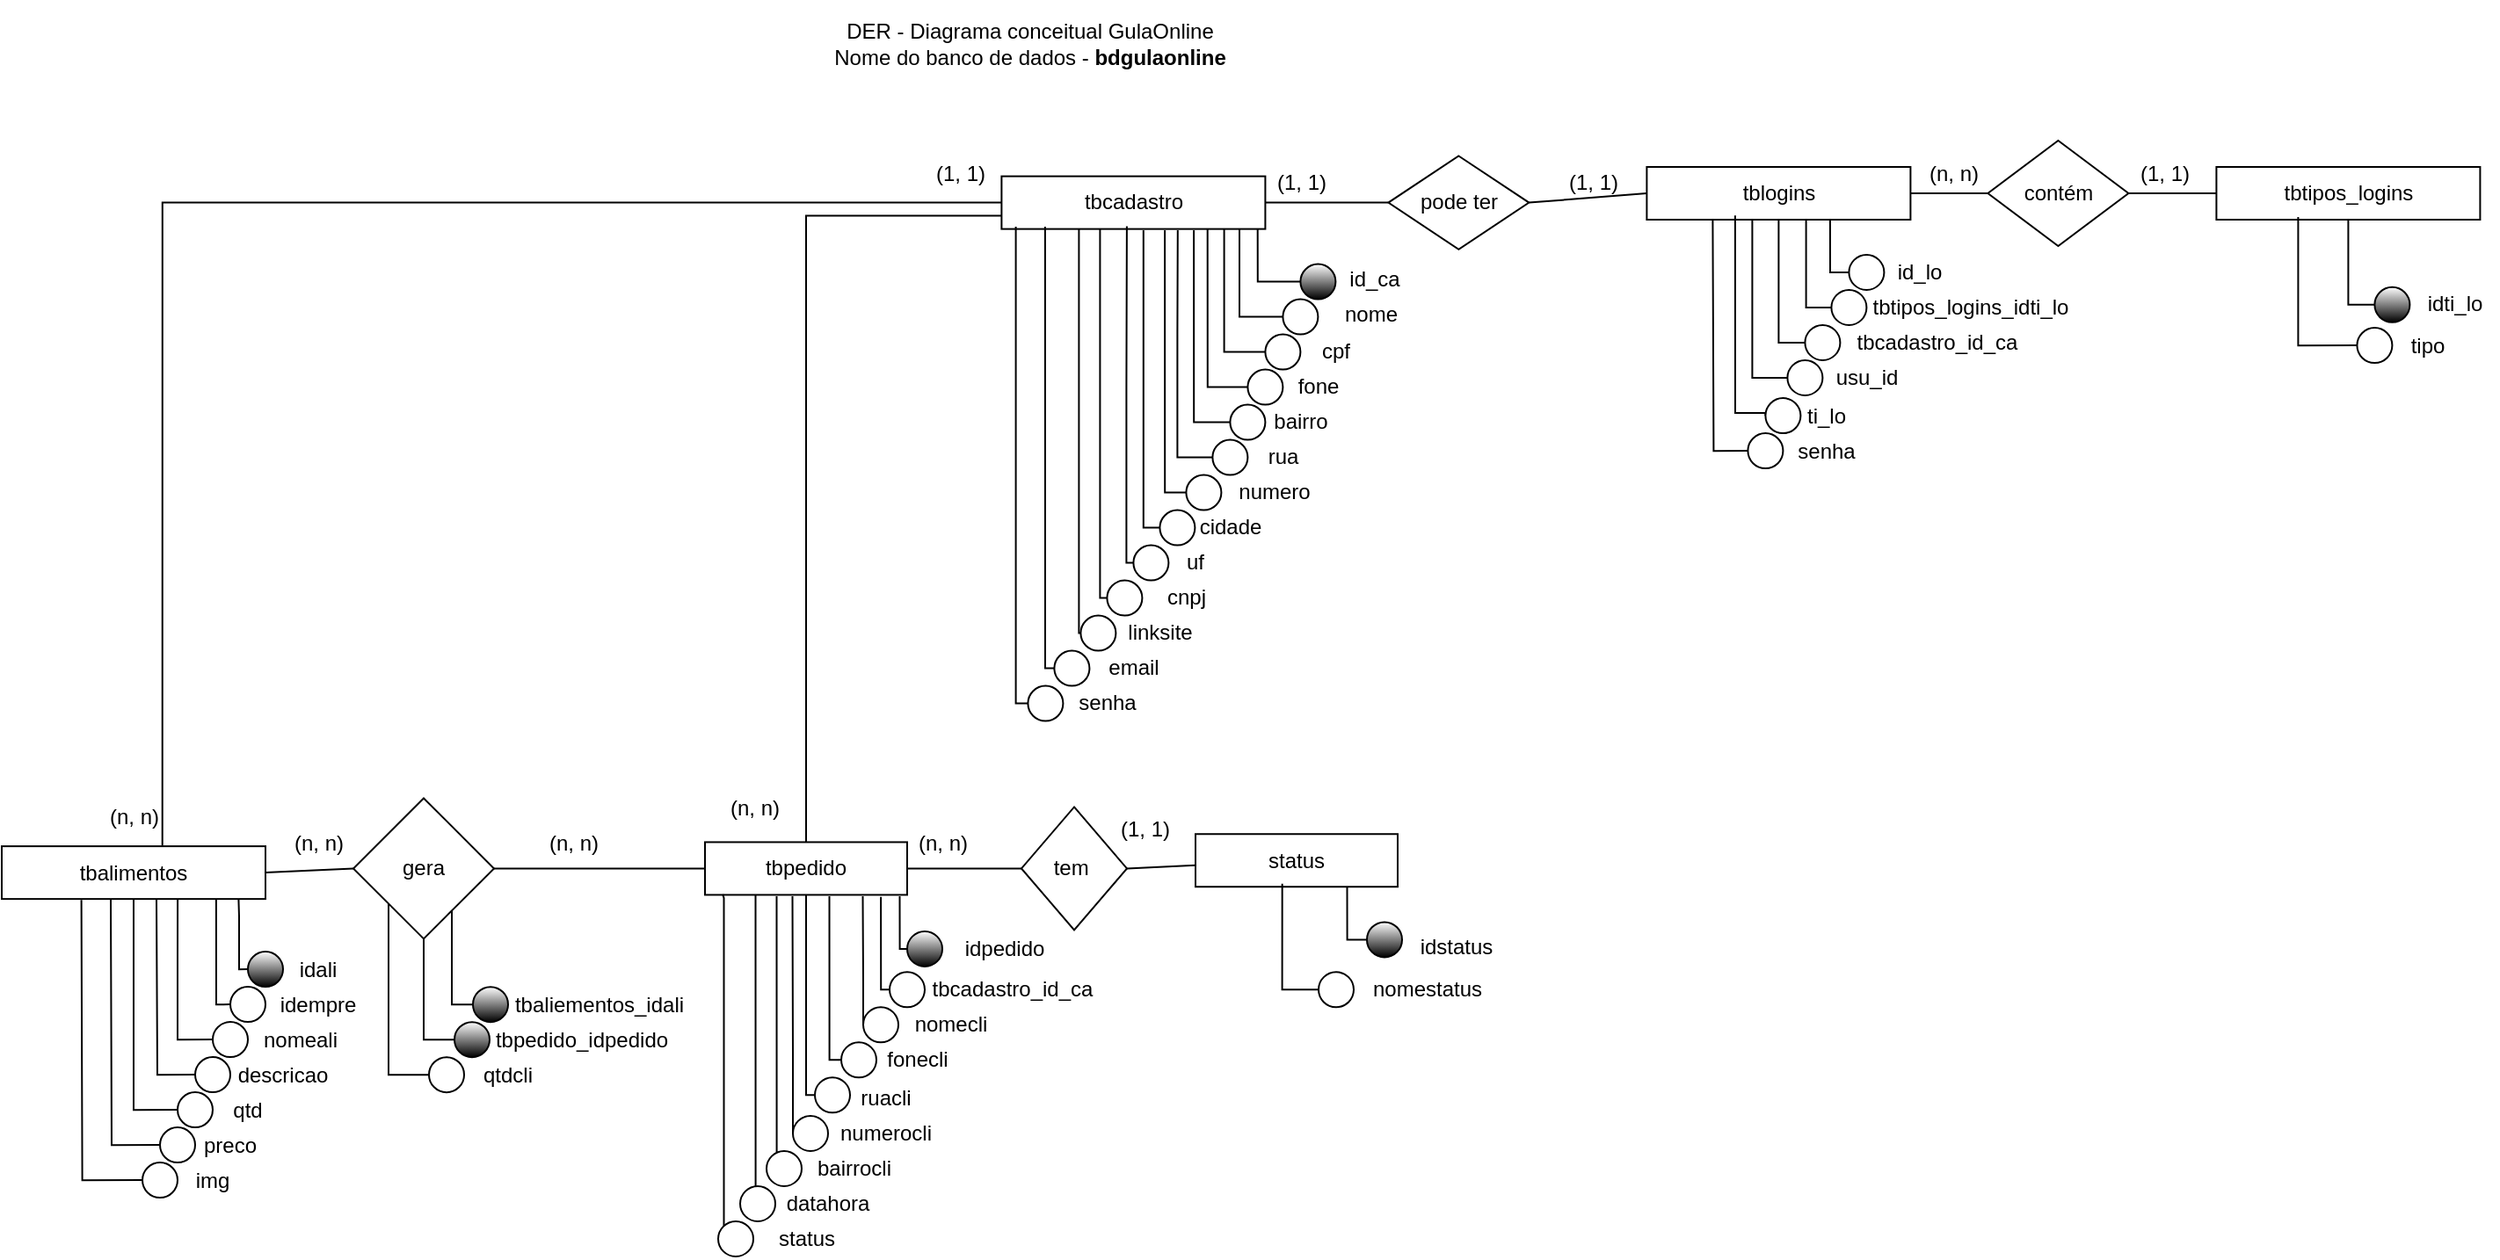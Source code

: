 <mxfile version="14.5.8" type="device"><diagram id="vViGycnNO7hk016TZorW" name="Page-1"><mxGraphModel dx="2233" dy="561" grid="1" gridSize="10" guides="1" tooltips="1" connect="1" arrows="1" fold="1" page="1" pageScale="1" pageWidth="827" pageHeight="1169" math="0" shadow="0"><root><mxCell id="0"/><mxCell id="1" parent="0"/><mxCell id="1kgCIqPJjXTVju8kPkvd-1" value="DER - Diagrama conceitual GulaOnline&lt;br&gt;Nome do banco de dados - &lt;b&gt;bdgulaonline&lt;/b&gt;" style="text;html=1;strokeColor=none;fillColor=none;align=center;verticalAlign=middle;whiteSpace=wrap;rounded=0;" parent="1" vertex="1"><mxGeometry x="210" y="10" width="310" height="50" as="geometry"/></mxCell><mxCell id="1kgCIqPJjXTVju8kPkvd-85" style="edgeStyle=orthogonalEdgeStyle;rounded=0;orthogonalLoop=1;jettySize=auto;html=1;exitX=1;exitY=0.5;exitDx=0;exitDy=0;entryX=0;entryY=0.5;entryDx=0;entryDy=0;endArrow=none;endFill=0;" parent="1" source="1kgCIqPJjXTVju8kPkvd-2" target="1kgCIqPJjXTVju8kPkvd-83" edge="1"><mxGeometry relative="1" as="geometry"/></mxCell><mxCell id="uy67aaKIbRB9djhhN9lP-49" style="edgeStyle=orthogonalEdgeStyle;rounded=0;orthogonalLoop=1;jettySize=auto;html=1;exitX=0;exitY=0.5;exitDx=0;exitDy=0;entryX=0.909;entryY=1.333;entryDx=0;entryDy=0;entryPerimeter=0;endArrow=none;endFill=0;" edge="1" parent="1" source="1kgCIqPJjXTVju8kPkvd-2" target="pfYK0aEI7iM3FMZs0BvB-79"><mxGeometry relative="1" as="geometry"/></mxCell><mxCell id="1kgCIqPJjXTVju8kPkvd-2" value="tbcadastro" style="rounded=0;whiteSpace=wrap;html=1;" parent="1" vertex="1"><mxGeometry x="348.7" y="110.31" width="150" height="30" as="geometry"/></mxCell><mxCell id="cTB__3kSDR-MC7OSRo6g-6" style="edgeStyle=orthogonalEdgeStyle;rounded=0;orthogonalLoop=1;jettySize=auto;html=1;exitX=0;exitY=0.5;exitDx=0;exitDy=0;entryX=0.971;entryY=1.008;entryDx=0;entryDy=0;entryPerimeter=0;endArrow=none;endFill=0;" parent="1" source="1kgCIqPJjXTVju8kPkvd-3" target="1kgCIqPJjXTVju8kPkvd-2" edge="1"><mxGeometry relative="1" as="geometry"/></mxCell><mxCell id="1kgCIqPJjXTVju8kPkvd-3" value="" style="ellipse;whiteSpace=wrap;html=1;aspect=fixed;gradientColor=#000000;" parent="1" vertex="1"><mxGeometry x="518.7" y="160.31" width="20" height="20" as="geometry"/></mxCell><mxCell id="1kgCIqPJjXTVju8kPkvd-6" value="id_ca" style="text;html=1;strokeColor=none;fillColor=none;align=center;verticalAlign=middle;whiteSpace=wrap;rounded=0;" parent="1" vertex="1"><mxGeometry x="540.96" y="158.74" width="40" height="20" as="geometry"/></mxCell><mxCell id="cTB__3kSDR-MC7OSRo6g-7" style="edgeStyle=orthogonalEdgeStyle;rounded=0;orthogonalLoop=1;jettySize=auto;html=1;exitX=0;exitY=0.5;exitDx=0;exitDy=0;entryX=0.902;entryY=0.993;entryDx=0;entryDy=0;entryPerimeter=0;endArrow=none;endFill=0;" parent="1" source="1kgCIqPJjXTVju8kPkvd-7" target="1kgCIqPJjXTVju8kPkvd-2" edge="1"><mxGeometry relative="1" as="geometry"/></mxCell><mxCell id="1kgCIqPJjXTVju8kPkvd-7" value="" style="ellipse;whiteSpace=wrap;html=1;aspect=fixed;strokeColor=#000000;" parent="1" vertex="1"><mxGeometry x="508.7" y="180.31" width="20" height="20" as="geometry"/></mxCell><mxCell id="1kgCIqPJjXTVju8kPkvd-9" value="nome" style="text;html=1;strokeColor=none;fillColor=none;align=center;verticalAlign=middle;whiteSpace=wrap;rounded=0;" parent="1" vertex="1"><mxGeometry x="538.7" y="178.74" width="40" height="20" as="geometry"/></mxCell><mxCell id="cTB__3kSDR-MC7OSRo6g-8" style="edgeStyle=orthogonalEdgeStyle;rounded=0;orthogonalLoop=1;jettySize=auto;html=1;exitX=0;exitY=0.5;exitDx=0;exitDy=0;entryX=0.844;entryY=1.008;entryDx=0;entryDy=0;entryPerimeter=0;endArrow=none;endFill=0;" parent="1" source="1kgCIqPJjXTVju8kPkvd-14" target="1kgCIqPJjXTVju8kPkvd-2" edge="1"><mxGeometry relative="1" as="geometry"/></mxCell><mxCell id="1kgCIqPJjXTVju8kPkvd-14" value="" style="ellipse;whiteSpace=wrap;html=1;aspect=fixed;strokeColor=#000000;" parent="1" vertex="1"><mxGeometry x="498.7" y="200.31" width="20" height="20" as="geometry"/></mxCell><mxCell id="1kgCIqPJjXTVju8kPkvd-15" value="cpf" style="text;html=1;strokeColor=none;fillColor=none;align=center;verticalAlign=middle;whiteSpace=wrap;rounded=0;" parent="1" vertex="1"><mxGeometry x="518.7" y="200.31" width="40" height="20" as="geometry"/></mxCell><mxCell id="cTB__3kSDR-MC7OSRo6g-11" style="edgeStyle=orthogonalEdgeStyle;rounded=0;orthogonalLoop=1;jettySize=auto;html=1;exitX=0;exitY=0.5;exitDx=0;exitDy=0;entryX=0.781;entryY=0.993;entryDx=0;entryDy=0;entryPerimeter=0;endArrow=none;endFill=0;" parent="1" source="1kgCIqPJjXTVju8kPkvd-18" target="1kgCIqPJjXTVju8kPkvd-2" edge="1"><mxGeometry relative="1" as="geometry"/></mxCell><mxCell id="1kgCIqPJjXTVju8kPkvd-18" value="" style="ellipse;whiteSpace=wrap;html=1;aspect=fixed;strokeColor=#000000;" parent="1" vertex="1"><mxGeometry x="488.7" y="220.31" width="20" height="20" as="geometry"/></mxCell><mxCell id="1kgCIqPJjXTVju8kPkvd-19" value="fone" style="text;html=1;strokeColor=none;fillColor=none;align=center;verticalAlign=middle;whiteSpace=wrap;rounded=0;" parent="1" vertex="1"><mxGeometry x="508.7" y="220.31" width="40" height="20" as="geometry"/></mxCell><mxCell id="cTB__3kSDR-MC7OSRo6g-12" style="edgeStyle=orthogonalEdgeStyle;rounded=0;orthogonalLoop=1;jettySize=auto;html=1;exitX=0;exitY=0.5;exitDx=0;exitDy=0;entryX=0.729;entryY=1.022;entryDx=0;entryDy=0;entryPerimeter=0;endArrow=none;endFill=0;" parent="1" source="1kgCIqPJjXTVju8kPkvd-20" target="1kgCIqPJjXTVju8kPkvd-2" edge="1"><mxGeometry relative="1" as="geometry"/></mxCell><mxCell id="1kgCIqPJjXTVju8kPkvd-20" value="" style="ellipse;whiteSpace=wrap;html=1;aspect=fixed;strokeColor=#000000;" parent="1" vertex="1"><mxGeometry x="478.7" y="240.31" width="20" height="20" as="geometry"/></mxCell><mxCell id="1kgCIqPJjXTVju8kPkvd-21" value="bairro" style="text;html=1;strokeColor=none;fillColor=none;align=center;verticalAlign=middle;whiteSpace=wrap;rounded=0;" parent="1" vertex="1"><mxGeometry x="498.7" y="240.31" width="40" height="20" as="geometry"/></mxCell><mxCell id="cTB__3kSDR-MC7OSRo6g-13" style="edgeStyle=orthogonalEdgeStyle;rounded=0;orthogonalLoop=1;jettySize=auto;html=1;exitX=0;exitY=0.5;exitDx=0;exitDy=0;entryX=0.668;entryY=1.022;entryDx=0;entryDy=0;entryPerimeter=0;endArrow=none;endFill=0;" parent="1" source="1kgCIqPJjXTVju8kPkvd-22" target="1kgCIqPJjXTVju8kPkvd-2" edge="1"><mxGeometry relative="1" as="geometry"/></mxCell><mxCell id="1kgCIqPJjXTVju8kPkvd-22" value="" style="ellipse;whiteSpace=wrap;html=1;aspect=fixed;strokeColor=#000000;" parent="1" vertex="1"><mxGeometry x="468.7" y="260.31" width="20" height="20" as="geometry"/></mxCell><mxCell id="1kgCIqPJjXTVju8kPkvd-23" value="rua" style="text;html=1;strokeColor=none;fillColor=none;align=center;verticalAlign=middle;whiteSpace=wrap;rounded=0;" parent="1" vertex="1"><mxGeometry x="488.7" y="260.31" width="40" height="20" as="geometry"/></mxCell><mxCell id="cTB__3kSDR-MC7OSRo6g-14" style="edgeStyle=orthogonalEdgeStyle;rounded=0;orthogonalLoop=1;jettySize=auto;html=1;exitX=0;exitY=0.5;exitDx=0;exitDy=0;entryX=0.619;entryY=1.022;entryDx=0;entryDy=0;entryPerimeter=0;endArrow=none;endFill=0;" parent="1" source="1kgCIqPJjXTVju8kPkvd-32" target="1kgCIqPJjXTVju8kPkvd-2" edge="1"><mxGeometry relative="1" as="geometry"><Array as="points"><mxPoint x="441.7" y="290.31"/></Array></mxGeometry></mxCell><mxCell id="1kgCIqPJjXTVju8kPkvd-32" value="" style="ellipse;whiteSpace=wrap;html=1;aspect=fixed;strokeColor=#000000;" parent="1" vertex="1"><mxGeometry x="453.7" y="280.31" width="20" height="20" as="geometry"/></mxCell><mxCell id="1kgCIqPJjXTVju8kPkvd-33" value="numero" style="text;html=1;strokeColor=none;fillColor=none;align=center;verticalAlign=middle;whiteSpace=wrap;rounded=0;" parent="1" vertex="1"><mxGeometry x="483.7" y="280.31" width="40" height="20" as="geometry"/></mxCell><mxCell id="cTB__3kSDR-MC7OSRo6g-15" style="edgeStyle=orthogonalEdgeStyle;rounded=0;orthogonalLoop=1;jettySize=auto;html=1;exitX=0;exitY=0.5;exitDx=0;exitDy=0;endArrow=none;endFill=0;entryX=0.538;entryY=1.022;entryDx=0;entryDy=0;entryPerimeter=0;" parent="1" source="1kgCIqPJjXTVju8kPkvd-35" target="1kgCIqPJjXTVju8kPkvd-2" edge="1"><mxGeometry relative="1" as="geometry"><mxPoint x="429.7" y="143.31" as="targetPoint"/><Array as="points"><mxPoint x="429.7" y="310.31"/></Array></mxGeometry></mxCell><mxCell id="1kgCIqPJjXTVju8kPkvd-35" value="" style="ellipse;whiteSpace=wrap;html=1;aspect=fixed;strokeColor=#000000;" parent="1" vertex="1"><mxGeometry x="438.7" y="300.31" width="20" height="20" as="geometry"/></mxCell><mxCell id="1kgCIqPJjXTVju8kPkvd-36" value="cidade" style="text;html=1;strokeColor=none;fillColor=none;align=center;verticalAlign=middle;whiteSpace=wrap;rounded=0;" parent="1" vertex="1"><mxGeometry x="458.7" y="300.31" width="40" height="20" as="geometry"/></mxCell><mxCell id="cTB__3kSDR-MC7OSRo6g-16" style="edgeStyle=orthogonalEdgeStyle;rounded=0;orthogonalLoop=1;jettySize=auto;html=1;exitX=0;exitY=0.5;exitDx=0;exitDy=0;entryX=0.475;entryY=0.95;entryDx=0;entryDy=0;entryPerimeter=0;endArrow=none;endFill=0;" parent="1" source="1kgCIqPJjXTVju8kPkvd-39" target="1kgCIqPJjXTVju8kPkvd-2" edge="1"><mxGeometry relative="1" as="geometry"><Array as="points"><mxPoint x="419.7" y="330.31"/><mxPoint x="419.7" y="230.31"/></Array></mxGeometry></mxCell><mxCell id="1kgCIqPJjXTVju8kPkvd-39" value="" style="ellipse;whiteSpace=wrap;html=1;aspect=fixed;strokeColor=#000000;" parent="1" vertex="1"><mxGeometry x="423.7" y="320.31" width="20" height="20" as="geometry"/></mxCell><mxCell id="1kgCIqPJjXTVju8kPkvd-40" value="uf" style="text;html=1;strokeColor=none;fillColor=none;align=center;verticalAlign=middle;whiteSpace=wrap;rounded=0;" parent="1" vertex="1"><mxGeometry x="438.7" y="320.31" width="40" height="20" as="geometry"/></mxCell><mxCell id="cTB__3kSDR-MC7OSRo6g-18" style="edgeStyle=orthogonalEdgeStyle;rounded=0;orthogonalLoop=1;jettySize=auto;html=1;exitX=0;exitY=0.5;exitDx=0;exitDy=0;endArrow=none;endFill=0;" parent="1" source="1kgCIqPJjXTVju8kPkvd-42" edge="1"><mxGeometry relative="1" as="geometry"><mxPoint x="404.7" y="140.31" as="targetPoint"/><Array as="points"><mxPoint x="404.7" y="350.31"/></Array></mxGeometry></mxCell><mxCell id="1kgCIqPJjXTVju8kPkvd-42" value="" style="ellipse;whiteSpace=wrap;html=1;aspect=fixed;strokeColor=#000000;" parent="1" vertex="1"><mxGeometry x="408.7" y="340.31" width="20" height="20" as="geometry"/></mxCell><mxCell id="1kgCIqPJjXTVju8kPkvd-43" value="cnpj" style="text;html=1;strokeColor=none;fillColor=none;align=center;verticalAlign=middle;whiteSpace=wrap;rounded=0;" parent="1" vertex="1"><mxGeometry x="433.7" y="340.31" width="40" height="20" as="geometry"/></mxCell><mxCell id="pfYK0aEI7iM3FMZs0BvB-69" style="edgeStyle=none;rounded=0;orthogonalLoop=1;jettySize=auto;html=1;exitX=1;exitY=0.5;exitDx=0;exitDy=0;entryX=0;entryY=0.5;entryDx=0;entryDy=0;endArrow=none;endFill=0;" parent="1" source="1kgCIqPJjXTVju8kPkvd-83" target="pfYK0aEI7iM3FMZs0BvB-35" edge="1"><mxGeometry relative="1" as="geometry"/></mxCell><mxCell id="1kgCIqPJjXTVju8kPkvd-83" value="pode ter" style="rhombus;whiteSpace=wrap;html=1;strokeColor=#000000;gradientColor=none;" parent="1" vertex="1"><mxGeometry x="568.7" y="98.75" width="80" height="53.12" as="geometry"/></mxCell><mxCell id="1kgCIqPJjXTVju8kPkvd-87" value="(1, 1)" style="text;html=1;align=center;verticalAlign=middle;resizable=0;points=[];autosize=1;shadow=1;" parent="1" vertex="1"><mxGeometry x="498.7" y="104.06" width="40" height="20" as="geometry"/></mxCell><mxCell id="1kgCIqPJjXTVju8kPkvd-88" value="(1, 1)" style="text;html=1;align=center;verticalAlign=middle;resizable=0;points=[];autosize=1;shadow=1;" parent="1" vertex="1"><mxGeometry x="664.7" y="104.06" width="40" height="20" as="geometry"/></mxCell><mxCell id="cTB__3kSDR-MC7OSRo6g-19" style="edgeStyle=orthogonalEdgeStyle;rounded=0;orthogonalLoop=1;jettySize=auto;html=1;exitX=0;exitY=0.5;exitDx=0;exitDy=0;endArrow=none;endFill=0;" parent="1" source="1kgCIqPJjXTVju8kPkvd-91" edge="1"><mxGeometry relative="1" as="geometry"><mxPoint x="392.7" y="140.31" as="targetPoint"/><Array as="points"><mxPoint x="392.7" y="370.31"/></Array></mxGeometry></mxCell><mxCell id="1kgCIqPJjXTVju8kPkvd-91" value="" style="ellipse;whiteSpace=wrap;html=1;aspect=fixed;strokeColor=#000000;" parent="1" vertex="1"><mxGeometry x="393.7" y="360.31" width="20" height="20" as="geometry"/></mxCell><mxCell id="1kgCIqPJjXTVju8kPkvd-92" value="linksite" style="text;html=1;strokeColor=none;fillColor=none;align=center;verticalAlign=middle;whiteSpace=wrap;rounded=0;" parent="1" vertex="1"><mxGeometry x="418.7" y="360.31" width="40" height="20" as="geometry"/></mxCell><mxCell id="uy67aaKIbRB9djhhN9lP-48" style="edgeStyle=orthogonalEdgeStyle;rounded=0;orthogonalLoop=1;jettySize=auto;html=1;exitX=0.5;exitY=0;exitDx=0;exitDy=0;entryX=0;entryY=0.75;entryDx=0;entryDy=0;endArrow=none;endFill=0;" edge="1" parent="1" source="1kgCIqPJjXTVju8kPkvd-114" target="1kgCIqPJjXTVju8kPkvd-2"><mxGeometry relative="1" as="geometry"/></mxCell><mxCell id="1kgCIqPJjXTVju8kPkvd-114" value="tbpedido" style="rounded=0;whiteSpace=wrap;html=1;" parent="1" vertex="1"><mxGeometry x="180.0" y="489.22" width="115" height="30" as="geometry"/></mxCell><mxCell id="uy67aaKIbRB9djhhN9lP-37" style="edgeStyle=orthogonalEdgeStyle;rounded=0;orthogonalLoop=1;jettySize=auto;html=1;exitX=0;exitY=0.5;exitDx=0;exitDy=0;endArrow=none;endFill=0;" edge="1" parent="1" source="1kgCIqPJjXTVju8kPkvd-116"><mxGeometry relative="1" as="geometry"><mxPoint x="290.75" y="520.01" as="targetPoint"/></mxGeometry></mxCell><mxCell id="1kgCIqPJjXTVju8kPkvd-116" value="" style="ellipse;whiteSpace=wrap;html=1;aspect=fixed;gradientColor=#000000;" parent="1" vertex="1"><mxGeometry x="295.0" y="540.01" width="20" height="20" as="geometry"/></mxCell><mxCell id="uy67aaKIbRB9djhhN9lP-38" style="edgeStyle=orthogonalEdgeStyle;rounded=0;orthogonalLoop=1;jettySize=auto;html=1;exitX=0;exitY=0.5;exitDx=0;exitDy=0;endArrow=none;endFill=0;entryX=0.87;entryY=1.039;entryDx=0;entryDy=0;entryPerimeter=0;" edge="1" parent="1" source="1kgCIqPJjXTVju8kPkvd-120" target="1kgCIqPJjXTVju8kPkvd-114"><mxGeometry relative="1" as="geometry"><mxPoint x="280.75" y="537.01" as="targetPoint"/><Array as="points"><mxPoint x="279.75" y="573.01"/></Array></mxGeometry></mxCell><mxCell id="1kgCIqPJjXTVju8kPkvd-120" value="" style="ellipse;whiteSpace=wrap;html=1;aspect=fixed;strokeColor=#000000;" parent="1" vertex="1"><mxGeometry x="285.0" y="563.14" width="20" height="20" as="geometry"/></mxCell><mxCell id="1kgCIqPJjXTVju8kPkvd-121" value="tbcadastro_id_ca" style="text;html=1;strokeColor=none;fillColor=none;align=center;verticalAlign=middle;whiteSpace=wrap;rounded=0;" parent="1" vertex="1"><mxGeometry x="335.0" y="563.14" width="40" height="20" as="geometry"/></mxCell><mxCell id="1kgCIqPJjXTVju8kPkvd-134" value="&lt;span&gt;idpedido&lt;/span&gt;" style="text;html=1;align=center;verticalAlign=middle;resizable=0;points=[];autosize=1;" parent="1" vertex="1"><mxGeometry x="320.0" y="540.01" width="60" height="20" as="geometry"/></mxCell><mxCell id="cTB__3kSDR-MC7OSRo6g-20" style="edgeStyle=orthogonalEdgeStyle;rounded=0;orthogonalLoop=1;jettySize=auto;html=1;exitX=0;exitY=0.5;exitDx=0;exitDy=0;entryX=0.165;entryY=0.958;entryDx=0;entryDy=0;entryPerimeter=0;endArrow=none;endFill=0;" parent="1" source="cTB__3kSDR-MC7OSRo6g-1" target="1kgCIqPJjXTVju8kPkvd-2" edge="1"><mxGeometry relative="1" as="geometry"><Array as="points"><mxPoint x="373.7" y="390.31"/></Array></mxGeometry></mxCell><mxCell id="cTB__3kSDR-MC7OSRo6g-1" value="" style="ellipse;whiteSpace=wrap;html=1;aspect=fixed;strokeColor=#000000;" parent="1" vertex="1"><mxGeometry x="378.7" y="380.31" width="20" height="20" as="geometry"/></mxCell><mxCell id="cTB__3kSDR-MC7OSRo6g-2" value="email" style="text;html=1;strokeColor=none;fillColor=none;align=center;verticalAlign=middle;whiteSpace=wrap;rounded=0;" parent="1" vertex="1"><mxGeometry x="403.7" y="380.31" width="40" height="20" as="geometry"/></mxCell><mxCell id="cTB__3kSDR-MC7OSRo6g-22" style="edgeStyle=orthogonalEdgeStyle;rounded=0;orthogonalLoop=1;jettySize=auto;html=1;exitX=0;exitY=0.5;exitDx=0;exitDy=0;entryX=0.054;entryY=0.958;entryDx=0;entryDy=0;entryPerimeter=0;endArrow=none;endFill=0;" parent="1" source="cTB__3kSDR-MC7OSRo6g-4" target="1kgCIqPJjXTVju8kPkvd-2" edge="1"><mxGeometry relative="1" as="geometry"><Array as="points"><mxPoint x="356.7" y="410.31"/></Array></mxGeometry></mxCell><mxCell id="cTB__3kSDR-MC7OSRo6g-4" value="" style="ellipse;whiteSpace=wrap;html=1;aspect=fixed;strokeColor=#000000;" parent="1" vertex="1"><mxGeometry x="363.7" y="400.31" width="20" height="20" as="geometry"/></mxCell><mxCell id="cTB__3kSDR-MC7OSRo6g-5" value="senha" style="text;html=1;strokeColor=none;fillColor=none;align=center;verticalAlign=middle;whiteSpace=wrap;rounded=0;" parent="1" vertex="1"><mxGeometry x="388.7" y="400.31" width="40" height="20" as="geometry"/></mxCell><mxCell id="cTB__3kSDR-MC7OSRo6g-53" value="tbalimentos" style="rounded=0;whiteSpace=wrap;html=1;" parent="1" vertex="1"><mxGeometry x="-220" y="491.56" width="150" height="30" as="geometry"/></mxCell><mxCell id="cTB__3kSDR-MC7OSRo6g-54" style="edgeStyle=orthogonalEdgeStyle;rounded=0;orthogonalLoop=1;jettySize=auto;html=1;exitX=0;exitY=0.5;exitDx=0;exitDy=0;endArrow=none;endFill=0;entryX=0.898;entryY=1.002;entryDx=0;entryDy=0;entryPerimeter=0;" parent="1" source="cTB__3kSDR-MC7OSRo6g-55" edge="1"><mxGeometry relative="1" as="geometry"><mxPoint x="-85.3" y="521.62" as="targetPoint"/><Array as="points"><mxPoint x="-85" y="561.56"/><mxPoint x="-85" y="531.56"/><mxPoint x="-85" y="531.56"/></Array></mxGeometry></mxCell><mxCell id="cTB__3kSDR-MC7OSRo6g-55" value="" style="ellipse;whiteSpace=wrap;html=1;aspect=fixed;gradientColor=#000000;" parent="1" vertex="1"><mxGeometry x="-80" y="551.56" width="20" height="20" as="geometry"/></mxCell><mxCell id="cTB__3kSDR-MC7OSRo6g-56" value="idali" style="text;html=1;strokeColor=none;fillColor=none;align=center;verticalAlign=middle;whiteSpace=wrap;rounded=0;" parent="1" vertex="1"><mxGeometry x="-60" y="551.56" width="40" height="20" as="geometry"/></mxCell><mxCell id="cTB__3kSDR-MC7OSRo6g-57" style="edgeStyle=orthogonalEdgeStyle;rounded=0;orthogonalLoop=1;jettySize=auto;html=1;exitX=0;exitY=0.5;exitDx=0;exitDy=0;entryX=0.813;entryY=1.012;entryDx=0;entryDy=0;entryPerimeter=0;endArrow=none;endFill=0;" parent="1" source="cTB__3kSDR-MC7OSRo6g-58" edge="1"><mxGeometry relative="1" as="geometry"><Array as="points"><mxPoint x="-98" y="581.56"/></Array><mxPoint x="-98.05" y="521.92" as="targetPoint"/></mxGeometry></mxCell><mxCell id="cTB__3kSDR-MC7OSRo6g-58" value="" style="ellipse;whiteSpace=wrap;html=1;aspect=fixed;strokeColor=#000000;" parent="1" vertex="1"><mxGeometry x="-90" y="571.56" width="20" height="20" as="geometry"/></mxCell><mxCell id="cTB__3kSDR-MC7OSRo6g-59" value="idempre" style="text;html=1;strokeColor=none;fillColor=none;align=center;verticalAlign=middle;whiteSpace=wrap;rounded=0;" parent="1" vertex="1"><mxGeometry x="-60" y="571.56" width="40" height="20" as="geometry"/></mxCell><mxCell id="cTB__3kSDR-MC7OSRo6g-60" style="edgeStyle=orthogonalEdgeStyle;rounded=0;orthogonalLoop=1;jettySize=auto;html=1;exitX=0;exitY=0.5;exitDx=0;exitDy=0;entryX=0.667;entryY=1;entryDx=0;entryDy=0;entryPerimeter=0;endArrow=none;endFill=0;" parent="1" source="cTB__3kSDR-MC7OSRo6g-61" edge="1"><mxGeometry relative="1" as="geometry"><mxPoint x="-119.95" y="521.56" as="targetPoint"/></mxGeometry></mxCell><mxCell id="cTB__3kSDR-MC7OSRo6g-61" value="" style="ellipse;whiteSpace=wrap;html=1;aspect=fixed;strokeColor=#000000;" parent="1" vertex="1"><mxGeometry x="-100" y="591.56" width="20" height="20" as="geometry"/></mxCell><mxCell id="cTB__3kSDR-MC7OSRo6g-62" value="nomeali" style="text;html=1;strokeColor=none;fillColor=none;align=center;verticalAlign=middle;whiteSpace=wrap;rounded=0;" parent="1" vertex="1"><mxGeometry x="-70" y="591.56" width="40" height="20" as="geometry"/></mxCell><mxCell id="cTB__3kSDR-MC7OSRo6g-63" style="edgeStyle=orthogonalEdgeStyle;rounded=0;orthogonalLoop=1;jettySize=auto;html=1;exitX=0;exitY=0.5;exitDx=0;exitDy=0;endArrow=none;endFill=0;" parent="1" source="cTB__3kSDR-MC7OSRo6g-64" edge="1"><mxGeometry relative="1" as="geometry"><mxPoint x="-132" y="521.56" as="targetPoint"/></mxGeometry></mxCell><mxCell id="cTB__3kSDR-MC7OSRo6g-64" value="" style="ellipse;whiteSpace=wrap;html=1;aspect=fixed;strokeColor=#000000;" parent="1" vertex="1"><mxGeometry x="-110" y="611.56" width="20" height="20" as="geometry"/></mxCell><mxCell id="cTB__3kSDR-MC7OSRo6g-65" value="descricao" style="text;html=1;strokeColor=none;fillColor=none;align=center;verticalAlign=middle;whiteSpace=wrap;rounded=0;" parent="1" vertex="1"><mxGeometry x="-80" y="611.56" width="40" height="20" as="geometry"/></mxCell><mxCell id="cTB__3kSDR-MC7OSRo6g-66" style="edgeStyle=orthogonalEdgeStyle;rounded=0;orthogonalLoop=1;jettySize=auto;html=1;exitX=0;exitY=0.5;exitDx=0;exitDy=0;endArrow=none;endFill=0;" parent="1" source="cTB__3kSDR-MC7OSRo6g-67" edge="1"><mxGeometry relative="1" as="geometry"><mxPoint x="-145" y="521.56" as="targetPoint"/><Array as="points"><mxPoint x="-145" y="641.56"/><mxPoint x="-145" y="521.56"/></Array></mxGeometry></mxCell><mxCell id="cTB__3kSDR-MC7OSRo6g-67" value="" style="ellipse;whiteSpace=wrap;html=1;aspect=fixed;strokeColor=#000000;" parent="1" vertex="1"><mxGeometry x="-120" y="631.56" width="20" height="20" as="geometry"/></mxCell><mxCell id="cTB__3kSDR-MC7OSRo6g-68" value="qtd" style="text;html=1;strokeColor=none;fillColor=none;align=center;verticalAlign=middle;whiteSpace=wrap;rounded=0;" parent="1" vertex="1"><mxGeometry x="-100" y="631.56" width="40" height="20" as="geometry"/></mxCell><mxCell id="cTB__3kSDR-MC7OSRo6g-69" style="edgeStyle=orthogonalEdgeStyle;rounded=0;orthogonalLoop=1;jettySize=auto;html=1;exitX=0;exitY=0.5;exitDx=0;exitDy=0;endArrow=none;endFill=0;" parent="1" source="cTB__3kSDR-MC7OSRo6g-70" edge="1"><mxGeometry relative="1" as="geometry"><mxPoint x="-158" y="521.56" as="targetPoint"/></mxGeometry></mxCell><mxCell id="cTB__3kSDR-MC7OSRo6g-70" value="" style="ellipse;whiteSpace=wrap;html=1;aspect=fixed;strokeColor=#000000;" parent="1" vertex="1"><mxGeometry x="-130" y="651.56" width="20" height="20" as="geometry"/></mxCell><mxCell id="cTB__3kSDR-MC7OSRo6g-71" value="preco" style="text;html=1;strokeColor=none;fillColor=none;align=center;verticalAlign=middle;whiteSpace=wrap;rounded=0;" parent="1" vertex="1"><mxGeometry x="-110" y="651.56" width="40" height="20" as="geometry"/></mxCell><mxCell id="cTB__3kSDR-MC7OSRo6g-72" style="edgeStyle=orthogonalEdgeStyle;rounded=0;orthogonalLoop=1;jettySize=auto;html=1;exitX=0;exitY=0.5;exitDx=0;exitDy=0;entryX=0.302;entryY=1.02;entryDx=0;entryDy=0;entryPerimeter=0;endArrow=none;endFill=0;" parent="1" source="cTB__3kSDR-MC7OSRo6g-73" edge="1"><mxGeometry relative="1" as="geometry"><mxPoint x="-174.7" y="522.16" as="targetPoint"/></mxGeometry></mxCell><mxCell id="cTB__3kSDR-MC7OSRo6g-73" value="" style="ellipse;whiteSpace=wrap;html=1;aspect=fixed;strokeColor=#000000;" parent="1" vertex="1"><mxGeometry x="-140" y="671.56" width="20" height="20" as="geometry"/></mxCell><mxCell id="cTB__3kSDR-MC7OSRo6g-74" value="img" style="text;html=1;strokeColor=none;fillColor=none;align=center;verticalAlign=middle;whiteSpace=wrap;rounded=0;" parent="1" vertex="1"><mxGeometry x="-120" y="671.56" width="40" height="20" as="geometry"/></mxCell><mxCell id="pfYK0aEI7iM3FMZs0BvB-23" style="edgeStyle=orthogonalEdgeStyle;rounded=0;orthogonalLoop=1;jettySize=auto;html=1;exitX=0;exitY=0.5;exitDx=0;exitDy=0;entryX=0.695;entryY=0.982;entryDx=0;entryDy=0;entryPerimeter=0;endArrow=none;endFill=0;" parent="1" source="pfYK0aEI7iM3FMZs0BvB-24" target="pfYK0aEI7iM3FMZs0BvB-35" edge="1"><mxGeometry relative="1" as="geometry"/></mxCell><mxCell id="pfYK0aEI7iM3FMZs0BvB-24" value="" style="ellipse;whiteSpace=wrap;html=1;aspect=fixed;strokeColor=#000000;" parent="1" vertex="1"><mxGeometry x="830.7" y="155" width="20" height="20" as="geometry"/></mxCell><mxCell id="pfYK0aEI7iM3FMZs0BvB-25" value="id_lo" style="text;html=1;strokeColor=none;fillColor=none;align=center;verticalAlign=middle;whiteSpace=wrap;rounded=0;" parent="1" vertex="1"><mxGeometry x="850.7" y="155" width="40" height="20" as="geometry"/></mxCell><mxCell id="pfYK0aEI7iM3FMZs0BvB-26" style="edgeStyle=orthogonalEdgeStyle;rounded=0;orthogonalLoop=1;jettySize=auto;html=1;exitX=0;exitY=0.5;exitDx=0;exitDy=0;entryX=0.604;entryY=0.952;entryDx=0;entryDy=0;entryPerimeter=0;endArrow=none;endFill=0;" parent="1" source="pfYK0aEI7iM3FMZs0BvB-27" target="pfYK0aEI7iM3FMZs0BvB-35" edge="1"><mxGeometry relative="1" as="geometry"><Array as="points"><mxPoint x="806.7" y="185"/></Array></mxGeometry></mxCell><mxCell id="pfYK0aEI7iM3FMZs0BvB-27" value="" style="ellipse;whiteSpace=wrap;html=1;aspect=fixed;strokeColor=#000000;" parent="1" vertex="1"><mxGeometry x="820.7" y="175" width="20" height="20" as="geometry"/></mxCell><mxCell id="pfYK0aEI7iM3FMZs0BvB-28" value="tbtipos_logins_idti_lo" style="text;html=1;strokeColor=none;fillColor=none;align=center;verticalAlign=middle;whiteSpace=wrap;rounded=0;" parent="1" vertex="1"><mxGeometry x="879.7" y="175" width="40" height="20" as="geometry"/></mxCell><mxCell id="pfYK0aEI7iM3FMZs0BvB-29" style="edgeStyle=orthogonalEdgeStyle;rounded=0;orthogonalLoop=1;jettySize=auto;html=1;exitX=0;exitY=0.5;exitDx=0;exitDy=0;endArrow=none;endFill=0;" parent="1" source="pfYK0aEI7iM3FMZs0BvB-30" target="pfYK0aEI7iM3FMZs0BvB-35" edge="1"><mxGeometry relative="1" as="geometry"><Array as="points"><mxPoint x="790.7" y="205"/></Array></mxGeometry></mxCell><mxCell id="pfYK0aEI7iM3FMZs0BvB-30" value="" style="ellipse;whiteSpace=wrap;html=1;aspect=fixed;strokeColor=#000000;" parent="1" vertex="1"><mxGeometry x="805.7" y="195" width="20" height="20" as="geometry"/></mxCell><mxCell id="pfYK0aEI7iM3FMZs0BvB-31" value="tbcadastro_id_ca" style="text;html=1;strokeColor=none;fillColor=none;align=center;verticalAlign=middle;whiteSpace=wrap;rounded=0;" parent="1" vertex="1"><mxGeometry x="860.7" y="195" width="40" height="20" as="geometry"/></mxCell><mxCell id="pfYK0aEI7iM3FMZs0BvB-32" style="edgeStyle=orthogonalEdgeStyle;rounded=0;orthogonalLoop=1;jettySize=auto;html=1;exitX=0;exitY=0.5;exitDx=0;exitDy=0;endArrow=none;endFill=0;" parent="1" source="pfYK0aEI7iM3FMZs0BvB-33" target="pfYK0aEI7iM3FMZs0BvB-35" edge="1"><mxGeometry relative="1" as="geometry"><Array as="points"><mxPoint x="775.7" y="225"/></Array></mxGeometry></mxCell><mxCell id="pfYK0aEI7iM3FMZs0BvB-33" value="" style="ellipse;whiteSpace=wrap;html=1;aspect=fixed;strokeColor=#000000;" parent="1" vertex="1"><mxGeometry x="795.7" y="215" width="20" height="20" as="geometry"/></mxCell><mxCell id="pfYK0aEI7iM3FMZs0BvB-34" value="usu_id" style="text;html=1;strokeColor=none;fillColor=none;align=center;verticalAlign=middle;whiteSpace=wrap;rounded=0;" parent="1" vertex="1"><mxGeometry x="820.7" y="215" width="40" height="20" as="geometry"/></mxCell><mxCell id="pfYK0aEI7iM3FMZs0BvB-64" style="edgeStyle=none;rounded=0;orthogonalLoop=1;jettySize=auto;html=1;exitX=1;exitY=0.5;exitDx=0;exitDy=0;entryX=0;entryY=0.5;entryDx=0;entryDy=0;endArrow=none;endFill=0;" parent="1" source="pfYK0aEI7iM3FMZs0BvB-35" target="pfYK0aEI7iM3FMZs0BvB-63" edge="1"><mxGeometry relative="1" as="geometry"/></mxCell><mxCell id="pfYK0aEI7iM3FMZs0BvB-35" value="tblogins" style="rounded=0;whiteSpace=wrap;html=1;" parent="1" vertex="1"><mxGeometry x="715.7" y="105.0" width="150" height="30" as="geometry"/></mxCell><mxCell id="pfYK0aEI7iM3FMZs0BvB-36" style="edgeStyle=orthogonalEdgeStyle;rounded=0;orthogonalLoop=1;jettySize=auto;html=1;exitX=0;exitY=0.5;exitDx=0;exitDy=0;entryX=0.335;entryY=0.921;entryDx=0;entryDy=0;entryPerimeter=0;endArrow=none;endFill=0;" parent="1" source="pfYK0aEI7iM3FMZs0BvB-37" target="pfYK0aEI7iM3FMZs0BvB-35" edge="1"><mxGeometry relative="1" as="geometry"><Array as="points"><mxPoint x="765.7" y="245"/></Array></mxGeometry></mxCell><mxCell id="pfYK0aEI7iM3FMZs0BvB-37" value="" style="ellipse;whiteSpace=wrap;html=1;aspect=fixed;strokeColor=#000000;" parent="1" vertex="1"><mxGeometry x="783.2" y="236.56" width="20" height="20" as="geometry"/></mxCell><mxCell id="pfYK0aEI7iM3FMZs0BvB-38" value="ti_lo" style="text;html=1;strokeColor=none;fillColor=none;align=center;verticalAlign=middle;whiteSpace=wrap;rounded=0;" parent="1" vertex="1"><mxGeometry x="798.2" y="236.56" width="40" height="20" as="geometry"/></mxCell><mxCell id="pfYK0aEI7iM3FMZs0BvB-39" style="edgeStyle=orthogonalEdgeStyle;rounded=0;orthogonalLoop=1;jettySize=auto;html=1;exitX=0;exitY=0.5;exitDx=0;exitDy=0;entryX=0.25;entryY=1;entryDx=0;entryDy=0;endArrow=none;endFill=0;" parent="1" source="pfYK0aEI7iM3FMZs0BvB-40" target="pfYK0aEI7iM3FMZs0BvB-35" edge="1"><mxGeometry relative="1" as="geometry"><Array as="points"><mxPoint x="753.7" y="265"/><mxPoint x="753.7" y="195"/></Array></mxGeometry></mxCell><mxCell id="pfYK0aEI7iM3FMZs0BvB-40" value="" style="ellipse;whiteSpace=wrap;html=1;aspect=fixed;strokeColor=#000000;" parent="1" vertex="1"><mxGeometry x="773.2" y="256.56" width="20" height="20" as="geometry"/></mxCell><mxCell id="pfYK0aEI7iM3FMZs0BvB-41" value="senha" style="text;html=1;strokeColor=none;fillColor=none;align=center;verticalAlign=middle;whiteSpace=wrap;rounded=0;" parent="1" vertex="1"><mxGeometry x="798.2" y="256.56" width="40" height="20" as="geometry"/></mxCell><mxCell id="pfYK0aEI7iM3FMZs0BvB-56" value="tbtipos_logins" style="rounded=0;whiteSpace=wrap;html=1;" parent="1" vertex="1"><mxGeometry x="1039.7" y="105.0" width="150" height="30" as="geometry"/></mxCell><mxCell id="pfYK0aEI7iM3FMZs0BvB-57" style="edgeStyle=orthogonalEdgeStyle;rounded=0;orthogonalLoop=1;jettySize=auto;html=1;exitX=0;exitY=0.5;exitDx=0;exitDy=0;entryX=0.5;entryY=1;entryDx=0;entryDy=0;endArrow=none;endFill=0;" parent="1" source="pfYK0aEI7iM3FMZs0BvB-58" target="pfYK0aEI7iM3FMZs0BvB-56" edge="1"><mxGeometry relative="1" as="geometry"><Array as="points"><mxPoint x="1114.7" y="183.0"/></Array></mxGeometry></mxCell><mxCell id="pfYK0aEI7iM3FMZs0BvB-58" value="" style="ellipse;whiteSpace=wrap;html=1;aspect=fixed;gradientColor=#000000;" parent="1" vertex="1"><mxGeometry x="1129.7" y="173.43" width="20" height="20" as="geometry"/></mxCell><mxCell id="pfYK0aEI7iM3FMZs0BvB-59" style="edgeStyle=orthogonalEdgeStyle;rounded=0;orthogonalLoop=1;jettySize=auto;html=1;exitX=0;exitY=0.5;exitDx=0;exitDy=0;entryX=0.31;entryY=0.952;entryDx=0;entryDy=0;entryPerimeter=0;endArrow=none;endFill=0;" parent="1" source="pfYK0aEI7iM3FMZs0BvB-60" target="pfYK0aEI7iM3FMZs0BvB-56" edge="1"><mxGeometry relative="1" as="geometry"/></mxCell><mxCell id="pfYK0aEI7iM3FMZs0BvB-60" value="" style="ellipse;whiteSpace=wrap;html=1;aspect=fixed;strokeColor=#000000;" parent="1" vertex="1"><mxGeometry x="1119.7" y="196.56" width="20" height="20" as="geometry"/></mxCell><mxCell id="pfYK0aEI7iM3FMZs0BvB-61" value="tipo" style="text;html=1;strokeColor=none;fillColor=none;align=center;verticalAlign=middle;whiteSpace=wrap;rounded=0;" parent="1" vertex="1"><mxGeometry x="1139.7" y="196.56" width="40" height="20" as="geometry"/></mxCell><mxCell id="pfYK0aEI7iM3FMZs0BvB-62" value="&lt;span&gt;idti_lo&lt;/span&gt;" style="text;html=1;align=center;verticalAlign=middle;resizable=0;points=[];autosize=1;" parent="1" vertex="1"><mxGeometry x="1149.7" y="173.43" width="50" height="20" as="geometry"/></mxCell><mxCell id="pfYK0aEI7iM3FMZs0BvB-65" style="edgeStyle=none;rounded=0;orthogonalLoop=1;jettySize=auto;html=1;exitX=1;exitY=0.5;exitDx=0;exitDy=0;entryX=0;entryY=0.5;entryDx=0;entryDy=0;endArrow=none;endFill=0;" parent="1" source="pfYK0aEI7iM3FMZs0BvB-63" target="pfYK0aEI7iM3FMZs0BvB-56" edge="1"><mxGeometry relative="1" as="geometry"/></mxCell><mxCell id="pfYK0aEI7iM3FMZs0BvB-63" value="contém" style="rhombus;whiteSpace=wrap;html=1;" parent="1" vertex="1"><mxGeometry x="909.7" y="90" width="80" height="60" as="geometry"/></mxCell><mxCell id="pfYK0aEI7iM3FMZs0BvB-66" value="(1, 1)" style="text;html=1;align=center;verticalAlign=middle;resizable=0;points=[];autosize=1;shadow=1;" parent="1" vertex="1"><mxGeometry x="989.7" y="98.75" width="40" height="20" as="geometry"/></mxCell><mxCell id="pfYK0aEI7iM3FMZs0BvB-68" value="(n, n)" style="text;html=1;align=center;verticalAlign=middle;resizable=0;points=[];autosize=1;shadow=1;" parent="1" vertex="1"><mxGeometry x="869.7" y="98.75" width="40" height="20" as="geometry"/></mxCell><mxCell id="uy67aaKIbRB9djhhN9lP-39" style="edgeStyle=orthogonalEdgeStyle;rounded=0;orthogonalLoop=1;jettySize=auto;html=1;exitX=0;exitY=0.5;exitDx=0;exitDy=0;endArrow=none;endFill=0;" edge="1" parent="1" source="pfYK0aEI7iM3FMZs0BvB-74"><mxGeometry relative="1" as="geometry"><mxPoint x="269.75" y="520.01" as="targetPoint"/><Array as="points"><mxPoint x="269.75" y="570.01"/><mxPoint x="269.75" y="570.01"/></Array></mxGeometry></mxCell><mxCell id="pfYK0aEI7iM3FMZs0BvB-74" value="" style="ellipse;whiteSpace=wrap;html=1;aspect=fixed;strokeColor=#000000;" parent="1" vertex="1"><mxGeometry x="270.0" y="583.14" width="20" height="20" as="geometry"/></mxCell><mxCell id="pfYK0aEI7iM3FMZs0BvB-75" value="nomecli" style="text;html=1;strokeColor=none;fillColor=none;align=center;verticalAlign=middle;whiteSpace=wrap;rounded=0;" parent="1" vertex="1"><mxGeometry x="300.0" y="583.14" width="40" height="20" as="geometry"/></mxCell><mxCell id="pfYK0aEI7iM3FMZs0BvB-77" value="(n, n)" style="text;html=1;align=center;verticalAlign=middle;resizable=0;points=[];autosize=1;shadow=1;" parent="1" vertex="1"><mxGeometry x="187.75" y="460" width="40" height="20" as="geometry"/></mxCell><mxCell id="pfYK0aEI7iM3FMZs0BvB-79" value="(n, n)" style="text;html=1;align=center;verticalAlign=middle;resizable=0;points=[];autosize=1;shadow=1;" parent="1" vertex="1"><mxGeometry x="-165" y="464.62" width="40" height="20" as="geometry"/></mxCell><mxCell id="uy67aaKIbRB9djhhN9lP-6" style="edgeStyle=orthogonalEdgeStyle;rounded=0;orthogonalLoop=1;jettySize=auto;html=1;exitX=0;exitY=0.5;exitDx=0;exitDy=0;entryX=1;entryY=1;entryDx=0;entryDy=0;endArrow=none;endFill=0;" edge="1" parent="1" source="pfYK0aEI7iM3FMZs0BvB-84" target="pfYK0aEI7iM3FMZs0BvB-87"><mxGeometry relative="1" as="geometry"><Array as="points"><mxPoint x="36" y="582.01"/><mxPoint x="36" y="524.01"/></Array></mxGeometry></mxCell><mxCell id="pfYK0aEI7iM3FMZs0BvB-84" value="" style="ellipse;whiteSpace=wrap;html=1;aspect=fixed;strokeColor=#000000;gradientColor=#000000;" parent="1" vertex="1"><mxGeometry x="48" y="571.57" width="20" height="20" as="geometry"/></mxCell><mxCell id="pfYK0aEI7iM3FMZs0BvB-85" value="tbaliementos_idali" style="text;html=1;strokeColor=none;fillColor=none;align=center;verticalAlign=middle;whiteSpace=wrap;rounded=0;" parent="1" vertex="1"><mxGeometry x="100" y="571.57" width="40" height="20" as="geometry"/></mxCell><mxCell id="pfYK0aEI7iM3FMZs0BvB-88" style="edgeStyle=none;rounded=0;orthogonalLoop=1;jettySize=auto;html=1;exitX=1;exitY=0.5;exitDx=0;exitDy=0;entryX=0;entryY=0.5;entryDx=0;entryDy=0;endArrow=none;endFill=0;" parent="1" source="pfYK0aEI7iM3FMZs0BvB-87" target="1kgCIqPJjXTVju8kPkvd-114" edge="1"><mxGeometry relative="1" as="geometry"/></mxCell><mxCell id="pfYK0aEI7iM3FMZs0BvB-89" style="edgeStyle=none;rounded=0;orthogonalLoop=1;jettySize=auto;html=1;exitX=0;exitY=0.5;exitDx=0;exitDy=0;entryX=1;entryY=0.5;entryDx=0;entryDy=0;endArrow=none;endFill=0;" parent="1" source="pfYK0aEI7iM3FMZs0BvB-87" edge="1"><mxGeometry relative="1" as="geometry"><mxPoint x="-70" y="506.56" as="targetPoint"/></mxGeometry></mxCell><mxCell id="pfYK0aEI7iM3FMZs0BvB-87" value="gera" style="rhombus;whiteSpace=wrap;html=1;" parent="1" vertex="1"><mxGeometry x="-20" y="464.22" width="80" height="80" as="geometry"/></mxCell><mxCell id="pfYK0aEI7iM3FMZs0BvB-90" value="(n, n)" style="text;html=1;align=center;verticalAlign=middle;resizable=0;points=[];autosize=1;shadow=1;" parent="1" vertex="1"><mxGeometry x="85" y="480.01" width="40" height="20" as="geometry"/></mxCell><mxCell id="pfYK0aEI7iM3FMZs0BvB-91" value="(n, n)" style="text;html=1;align=center;verticalAlign=middle;resizable=0;points=[];autosize=1;shadow=1;" parent="1" vertex="1"><mxGeometry x="-60" y="479.99" width="40" height="20" as="geometry"/></mxCell><mxCell id="uy67aaKIbRB9djhhN9lP-7" style="edgeStyle=orthogonalEdgeStyle;rounded=0;orthogonalLoop=1;jettySize=auto;html=1;exitX=0;exitY=0.5;exitDx=0;exitDy=0;entryX=0.5;entryY=1;entryDx=0;entryDy=0;endArrow=none;endFill=0;" edge="1" parent="1" source="uy67aaKIbRB9djhhN9lP-2" target="pfYK0aEI7iM3FMZs0BvB-87"><mxGeometry relative="1" as="geometry"><Array as="points"><mxPoint x="20" y="602.01"/></Array></mxGeometry></mxCell><mxCell id="uy67aaKIbRB9djhhN9lP-2" value="" style="ellipse;whiteSpace=wrap;html=1;aspect=fixed;strokeColor=#000000;gradientColor=#000000;" vertex="1" parent="1"><mxGeometry x="37.5" y="591.57" width="20" height="20" as="geometry"/></mxCell><mxCell id="uy67aaKIbRB9djhhN9lP-3" value="tbpedido_idpedido" style="text;html=1;strokeColor=none;fillColor=none;align=center;verticalAlign=middle;whiteSpace=wrap;rounded=0;" vertex="1" parent="1"><mxGeometry x="90" y="591.57" width="40" height="20" as="geometry"/></mxCell><mxCell id="uy67aaKIbRB9djhhN9lP-8" style="edgeStyle=orthogonalEdgeStyle;rounded=0;orthogonalLoop=1;jettySize=auto;html=1;exitX=0;exitY=0.5;exitDx=0;exitDy=0;endArrow=none;endFill=0;entryX=0;entryY=1;entryDx=0;entryDy=0;" edge="1" parent="1" source="uy67aaKIbRB9djhhN9lP-4" target="pfYK0aEI7iM3FMZs0BvB-87"><mxGeometry relative="1" as="geometry"><mxPoint x="4" y="530.01" as="targetPoint"/><Array as="points"><mxPoint y="622.01"/></Array></mxGeometry></mxCell><mxCell id="uy67aaKIbRB9djhhN9lP-4" value="" style="ellipse;whiteSpace=wrap;html=1;aspect=fixed;strokeColor=#000000;" vertex="1" parent="1"><mxGeometry x="23" y="611.57" width="20" height="20" as="geometry"/></mxCell><mxCell id="uy67aaKIbRB9djhhN9lP-5" value="qtdcli" style="text;html=1;strokeColor=none;fillColor=none;align=center;verticalAlign=middle;whiteSpace=wrap;rounded=0;" vertex="1" parent="1"><mxGeometry x="48" y="611.57" width="40" height="20" as="geometry"/></mxCell><mxCell id="uy67aaKIbRB9djhhN9lP-10" value="status" style="rounded=0;whiteSpace=wrap;html=1;" vertex="1" parent="1"><mxGeometry x="459.0" y="484.62" width="115" height="30" as="geometry"/></mxCell><mxCell id="uy67aaKIbRB9djhhN9lP-22" style="edgeStyle=orthogonalEdgeStyle;rounded=0;orthogonalLoop=1;jettySize=auto;html=1;exitX=0;exitY=0.5;exitDx=0;exitDy=0;entryX=0.75;entryY=1;entryDx=0;entryDy=0;endArrow=none;endFill=0;" edge="1" parent="1" source="uy67aaKIbRB9djhhN9lP-11" target="uy67aaKIbRB9djhhN9lP-10"><mxGeometry relative="1" as="geometry"/></mxCell><mxCell id="uy67aaKIbRB9djhhN9lP-11" value="" style="ellipse;whiteSpace=wrap;html=1;aspect=fixed;gradientColor=#000000;" vertex="1" parent="1"><mxGeometry x="556.5" y="534.71" width="20" height="20" as="geometry"/></mxCell><mxCell id="uy67aaKIbRB9djhhN9lP-24" style="edgeStyle=orthogonalEdgeStyle;rounded=0;orthogonalLoop=1;jettySize=auto;html=1;exitX=0;exitY=0.5;exitDx=0;exitDy=0;entryX=0.429;entryY=0.941;entryDx=0;entryDy=0;entryPerimeter=0;endArrow=none;endFill=0;" edge="1" parent="1" source="uy67aaKIbRB9djhhN9lP-12" target="uy67aaKIbRB9djhhN9lP-10"><mxGeometry relative="1" as="geometry"/></mxCell><mxCell id="uy67aaKIbRB9djhhN9lP-12" value="" style="ellipse;whiteSpace=wrap;html=1;aspect=fixed;strokeColor=#000000;" vertex="1" parent="1"><mxGeometry x="529" y="563.14" width="20" height="20" as="geometry"/></mxCell><mxCell id="uy67aaKIbRB9djhhN9lP-13" value="nomestatus" style="text;html=1;strokeColor=none;fillColor=none;align=center;verticalAlign=middle;whiteSpace=wrap;rounded=0;" vertex="1" parent="1"><mxGeometry x="570.75" y="563.14" width="40" height="20" as="geometry"/></mxCell><mxCell id="uy67aaKIbRB9djhhN9lP-14" value="&lt;span&gt;idstatus&lt;/span&gt;" style="text;html=1;align=center;verticalAlign=middle;resizable=0;points=[];autosize=1;" vertex="1" parent="1"><mxGeometry x="576.5" y="539.22" width="60" height="20" as="geometry"/></mxCell><mxCell id="uy67aaKIbRB9djhhN9lP-18" style="rounded=0;orthogonalLoop=1;jettySize=auto;html=1;exitX=1;exitY=0.5;exitDx=0;exitDy=0;endArrow=none;endFill=0;" edge="1" parent="1" source="uy67aaKIbRB9djhhN9lP-17" target="uy67aaKIbRB9djhhN9lP-10"><mxGeometry relative="1" as="geometry"/></mxCell><mxCell id="uy67aaKIbRB9djhhN9lP-19" style="rounded=0;orthogonalLoop=1;jettySize=auto;html=1;exitX=0;exitY=0.5;exitDx=0;exitDy=0;entryX=1;entryY=0.5;entryDx=0;entryDy=0;endArrow=none;endFill=0;" edge="1" parent="1" source="uy67aaKIbRB9djhhN9lP-17" target="1kgCIqPJjXTVju8kPkvd-114"><mxGeometry relative="1" as="geometry"/></mxCell><mxCell id="uy67aaKIbRB9djhhN9lP-17" value="tem&amp;nbsp;" style="rhombus;whiteSpace=wrap;html=1;" vertex="1" parent="1"><mxGeometry x="360.0" y="469.22" width="60" height="70" as="geometry"/></mxCell><mxCell id="uy67aaKIbRB9djhhN9lP-20" value="(n, n)" style="text;html=1;align=center;verticalAlign=middle;resizable=0;points=[];autosize=1;shadow=1;" vertex="1" parent="1"><mxGeometry x="295.0" y="480.01" width="40" height="20" as="geometry"/></mxCell><mxCell id="uy67aaKIbRB9djhhN9lP-21" value="(1, 1)" style="text;html=1;align=center;verticalAlign=middle;resizable=0;points=[];autosize=1;shadow=1;" vertex="1" parent="1"><mxGeometry x="410.0" y="471.56" width="40" height="20" as="geometry"/></mxCell><mxCell id="uy67aaKIbRB9djhhN9lP-40" style="edgeStyle=orthogonalEdgeStyle;rounded=0;orthogonalLoop=1;jettySize=auto;html=1;exitX=0;exitY=0.5;exitDx=0;exitDy=0;endArrow=none;endFill=0;" edge="1" parent="1" source="uy67aaKIbRB9djhhN9lP-25"><mxGeometry relative="1" as="geometry"><mxPoint x="250.75" y="520.01" as="targetPoint"/><Array as="points"><mxPoint x="250.75" y="613.01"/></Array></mxGeometry></mxCell><mxCell id="uy67aaKIbRB9djhhN9lP-25" value="" style="ellipse;whiteSpace=wrap;html=1;aspect=fixed;strokeColor=#000000;" vertex="1" parent="1"><mxGeometry x="257.5" y="603.14" width="20" height="20" as="geometry"/></mxCell><mxCell id="uy67aaKIbRB9djhhN9lP-26" value="fonecli" style="text;html=1;strokeColor=none;fillColor=none;align=center;verticalAlign=middle;whiteSpace=wrap;rounded=0;" vertex="1" parent="1"><mxGeometry x="280.75" y="603.14" width="40" height="20" as="geometry"/></mxCell><mxCell id="uy67aaKIbRB9djhhN9lP-41" style="edgeStyle=orthogonalEdgeStyle;rounded=0;orthogonalLoop=1;jettySize=auto;html=1;exitX=0;exitY=0.5;exitDx=0;exitDy=0;entryX=0.5;entryY=1;entryDx=0;entryDy=0;endArrow=none;endFill=0;" edge="1" parent="1" source="uy67aaKIbRB9djhhN9lP-27" target="1kgCIqPJjXTVju8kPkvd-114"><mxGeometry relative="1" as="geometry"><Array as="points"><mxPoint x="237.75" y="633.01"/></Array></mxGeometry></mxCell><mxCell id="uy67aaKIbRB9djhhN9lP-27" value="" style="ellipse;whiteSpace=wrap;html=1;aspect=fixed;strokeColor=#000000;" vertex="1" parent="1"><mxGeometry x="242.5" y="623.14" width="20" height="20" as="geometry"/></mxCell><mxCell id="uy67aaKIbRB9djhhN9lP-28" value="ruacli" style="text;html=1;strokeColor=none;fillColor=none;align=center;verticalAlign=middle;whiteSpace=wrap;rounded=0;" vertex="1" parent="1"><mxGeometry x="262.5" y="625.01" width="40" height="20" as="geometry"/></mxCell><mxCell id="uy67aaKIbRB9djhhN9lP-42" style="edgeStyle=orthogonalEdgeStyle;rounded=0;orthogonalLoop=1;jettySize=auto;html=1;exitX=0;exitY=0.5;exitDx=0;exitDy=0;endArrow=none;endFill=0;" edge="1" parent="1" source="uy67aaKIbRB9djhhN9lP-29"><mxGeometry relative="1" as="geometry"><mxPoint x="229.75" y="520.01" as="targetPoint"/><Array as="points"><mxPoint x="229.75" y="610.01"/><mxPoint x="229.75" y="610.01"/></Array></mxGeometry></mxCell><mxCell id="uy67aaKIbRB9djhhN9lP-29" value="" style="ellipse;whiteSpace=wrap;html=1;aspect=fixed;strokeColor=#000000;" vertex="1" parent="1"><mxGeometry x="230.0" y="645.01" width="20" height="20" as="geometry"/></mxCell><mxCell id="uy67aaKIbRB9djhhN9lP-30" value="numerocli" style="text;html=1;strokeColor=none;fillColor=none;align=center;verticalAlign=middle;whiteSpace=wrap;rounded=0;" vertex="1" parent="1"><mxGeometry x="262.5" y="645.01" width="40" height="20" as="geometry"/></mxCell><mxCell id="uy67aaKIbRB9djhhN9lP-43" style="edgeStyle=orthogonalEdgeStyle;rounded=0;orthogonalLoop=1;jettySize=auto;html=1;exitX=0;exitY=0.5;exitDx=0;exitDy=0;endArrow=none;endFill=0;" edge="1" parent="1" source="uy67aaKIbRB9djhhN9lP-31"><mxGeometry relative="1" as="geometry"><mxPoint x="220.75" y="520.01" as="targetPoint"/><Array as="points"><mxPoint x="220.75" y="675.01"/></Array></mxGeometry></mxCell><mxCell id="uy67aaKIbRB9djhhN9lP-31" value="" style="ellipse;whiteSpace=wrap;html=1;aspect=fixed;strokeColor=#000000;" vertex="1" parent="1"><mxGeometry x="215.0" y="665.01" width="20" height="20" as="geometry"/></mxCell><mxCell id="uy67aaKIbRB9djhhN9lP-32" value="bairrocli" style="text;html=1;strokeColor=none;fillColor=none;align=center;verticalAlign=middle;whiteSpace=wrap;rounded=0;" vertex="1" parent="1"><mxGeometry x="245.0" y="665.01" width="40" height="20" as="geometry"/></mxCell><mxCell id="uy67aaKIbRB9djhhN9lP-44" style="edgeStyle=orthogonalEdgeStyle;rounded=0;orthogonalLoop=1;jettySize=auto;html=1;exitX=0;exitY=0.5;exitDx=0;exitDy=0;entryX=0.25;entryY=1;entryDx=0;entryDy=0;endArrow=none;endFill=0;" edge="1" parent="1" source="uy67aaKIbRB9djhhN9lP-33" target="1kgCIqPJjXTVju8kPkvd-114"><mxGeometry relative="1" as="geometry"><Array as="points"><mxPoint x="208.75" y="695.01"/></Array></mxGeometry></mxCell><mxCell id="uy67aaKIbRB9djhhN9lP-33" value="" style="ellipse;whiteSpace=wrap;html=1;aspect=fixed;strokeColor=#000000;" vertex="1" parent="1"><mxGeometry x="200.0" y="685.01" width="20" height="20" as="geometry"/></mxCell><mxCell id="uy67aaKIbRB9djhhN9lP-34" value="datahora" style="text;html=1;strokeColor=none;fillColor=none;align=center;verticalAlign=middle;whiteSpace=wrap;rounded=0;" vertex="1" parent="1"><mxGeometry x="230.0" y="685.01" width="40" height="20" as="geometry"/></mxCell><mxCell id="uy67aaKIbRB9djhhN9lP-45" style="edgeStyle=orthogonalEdgeStyle;rounded=0;orthogonalLoop=1;jettySize=auto;html=1;exitX=0;exitY=0.5;exitDx=0;exitDy=0;endArrow=none;endFill=0;entryX=0.088;entryY=0.991;entryDx=0;entryDy=0;entryPerimeter=0;" edge="1" parent="1" source="uy67aaKIbRB9djhhN9lP-35" target="1kgCIqPJjXTVju8kPkvd-114"><mxGeometry relative="1" as="geometry"><mxPoint x="190.75" y="521.01" as="targetPoint"/><Array as="points"><mxPoint x="190.75" y="715.01"/><mxPoint x="190.75" y="521.01"/><mxPoint x="189.75" y="521.01"/></Array></mxGeometry></mxCell><mxCell id="uy67aaKIbRB9djhhN9lP-35" value="" style="ellipse;whiteSpace=wrap;html=1;aspect=fixed;strokeColor=#000000;" vertex="1" parent="1"><mxGeometry x="187.5" y="705.01" width="20" height="20" as="geometry"/></mxCell><mxCell id="uy67aaKIbRB9djhhN9lP-36" value="status" style="text;html=1;strokeColor=none;fillColor=none;align=center;verticalAlign=middle;whiteSpace=wrap;rounded=0;" vertex="1" parent="1"><mxGeometry x="217.5" y="705.01" width="40" height="20" as="geometry"/></mxCell><mxCell id="uy67aaKIbRB9djhhN9lP-50" value="(1, 1)" style="text;html=1;align=center;verticalAlign=middle;resizable=0;points=[];autosize=1;shadow=1;" vertex="1" parent="1"><mxGeometry x="305.0" y="98.75" width="40" height="20" as="geometry"/></mxCell></root></mxGraphModel></diagram></mxfile>